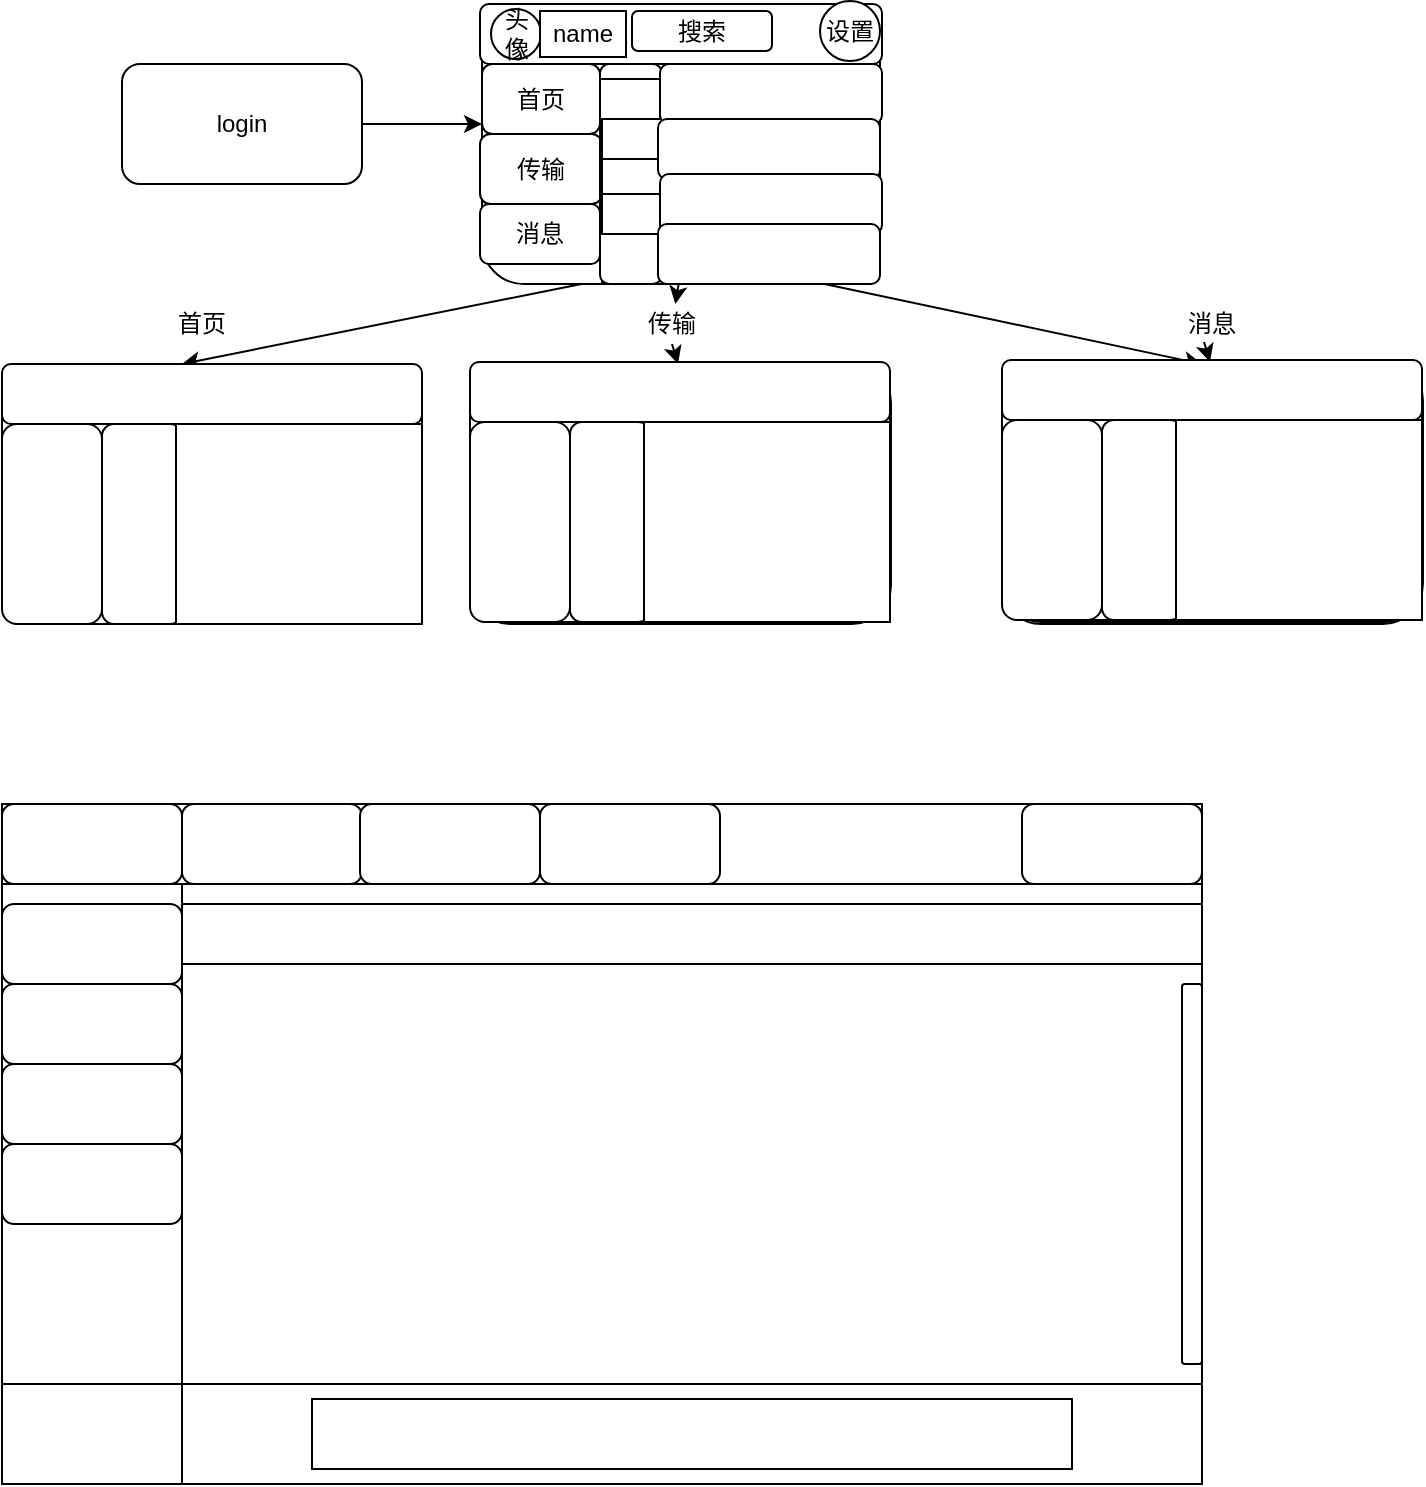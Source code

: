 <mxfile version="12.2.4" pages="1"><diagram id="WxADVWqZHSRcdKwBv8cx" name="Page-1"><mxGraphModel dx="1520" dy="388" grid="1" gridSize="10" guides="1" tooltips="1" connect="1" arrows="1" fold="1" page="1" pageScale="1" pageWidth="827" pageHeight="1169" math="0" shadow="0"><root><mxCell id="0"/><mxCell id="1" parent="0"/><mxCell id="5" style="edgeStyle=orthogonalEdgeStyle;rounded=0;orthogonalLoop=1;jettySize=auto;html=1;" parent="1" source="2" edge="1"><mxGeometry relative="1" as="geometry"><mxPoint x="200" y="80" as="targetPoint"/></mxGeometry></mxCell><mxCell id="2" value="login" style="rounded=1;whiteSpace=wrap;html=1;" parent="1" vertex="1"><mxGeometry x="20" y="50" width="120" height="60" as="geometry"/></mxCell><mxCell id="3" value="" style="rounded=1;whiteSpace=wrap;html=1;" parent="1" vertex="1"><mxGeometry x="200" y="20" width="199" height="140" as="geometry"/></mxCell><mxCell id="7" value="" style="endArrow=none;html=1;exitX=0.208;exitY=1.003;exitDx=0;exitDy=0;exitPerimeter=0;" parent="1" source="8" edge="1"><mxGeometry width="50" height="50" relative="1" as="geometry"><mxPoint x="10" y="410" as="sourcePoint"/><mxPoint x="240" y="50" as="targetPoint"/><Array as="points"><mxPoint x="240" y="50"/></Array></mxGeometry></mxCell><mxCell id="8" value="首页" style="rounded=1;whiteSpace=wrap;html=1;" parent="1" vertex="1"><mxGeometry x="200" y="50" width="59" height="35" as="geometry"/></mxCell><mxCell id="9" value="" style="endArrow=none;html=1;" parent="1" edge="1"><mxGeometry width="50" height="50" relative="1" as="geometry"><mxPoint x="260" y="160" as="sourcePoint"/><mxPoint x="260" y="52" as="targetPoint"/><Array as="points"/></mxGeometry></mxCell><mxCell id="10" value="传输" style="rounded=1;whiteSpace=wrap;html=1;" parent="1" vertex="1"><mxGeometry x="199" y="85" width="61" height="35" as="geometry"/></mxCell><mxCell id="11" value="消息" style="rounded=1;whiteSpace=wrap;html=1;" parent="1" vertex="1"><mxGeometry x="199" y="120" width="60" height="30" as="geometry"/></mxCell><mxCell id="12" value="" style="rounded=1;whiteSpace=wrap;html=1;" parent="1" vertex="1"><mxGeometry x="259" y="50" width="31" height="110" as="geometry"/></mxCell><mxCell id="14" value="" style="rounded=0;whiteSpace=wrap;html=1;" parent="1" vertex="1"><mxGeometry x="259" y="57.5" width="30" height="20" as="geometry"/></mxCell><mxCell id="15" value="" style="rounded=0;whiteSpace=wrap;html=1;" parent="1" vertex="1"><mxGeometry x="260" y="77.5" width="30" height="20" as="geometry"/></mxCell><mxCell id="16" value="" style="rounded=0;whiteSpace=wrap;html=1;" parent="1" vertex="1"><mxGeometry x="260" y="97.5" width="30" height="20" as="geometry"/></mxCell><mxCell id="17" value="" style="rounded=0;whiteSpace=wrap;html=1;" parent="1" vertex="1"><mxGeometry x="260" y="115" width="30" height="20" as="geometry"/></mxCell><mxCell id="18" value="" style="rounded=1;whiteSpace=wrap;html=1;" parent="1" vertex="1"><mxGeometry x="289" y="50" width="111" height="30" as="geometry"/></mxCell><mxCell id="19" value="" style="rounded=1;whiteSpace=wrap;html=1;" parent="1" vertex="1"><mxGeometry x="288" y="77.5" width="111" height="30" as="geometry"/></mxCell><mxCell id="20" value="" style="rounded=1;whiteSpace=wrap;html=1;" parent="1" vertex="1"><mxGeometry x="289" y="105" width="111" height="30" as="geometry"/></mxCell><mxCell id="21" value="" style="rounded=1;whiteSpace=wrap;html=1;" parent="1" vertex="1"><mxGeometry x="288" y="130" width="111" height="30" as="geometry"/></mxCell><mxCell id="26" value="" style="rounded=1;whiteSpace=wrap;html=1;" parent="1" vertex="1"><mxGeometry x="199" y="20" width="201" height="30" as="geometry"/></mxCell><mxCell id="27" value="头像" style="ellipse;whiteSpace=wrap;html=1;aspect=fixed;" parent="1" vertex="1"><mxGeometry x="204.5" y="22.5" width="25" height="25" as="geometry"/></mxCell><mxCell id="30" value="name" style="rounded=0;whiteSpace=wrap;html=1;" parent="1" vertex="1"><mxGeometry x="229" y="23.5" width="43" height="23" as="geometry"/></mxCell><mxCell id="31" value="搜索" style="rounded=1;whiteSpace=wrap;html=1;" parent="1" vertex="1"><mxGeometry x="275" y="23.5" width="70" height="20" as="geometry"/></mxCell><mxCell id="32" value="设置" style="ellipse;whiteSpace=wrap;html=1;aspect=fixed;" parent="1" vertex="1"><mxGeometry x="369" y="18.5" width="30" height="30" as="geometry"/></mxCell><mxCell id="37" value="" style="endArrow=classic;html=1;exitX=0.25;exitY=1;exitDx=0;exitDy=0;" parent="1" source="3" edge="1"><mxGeometry width="50" height="50" relative="1" as="geometry"><mxPoint x="20" y="230" as="sourcePoint"/><mxPoint x="50" y="200" as="targetPoint"/></mxGeometry></mxCell><mxCell id="38" value="" style="endArrow=classic;html=1;exitX=0.5;exitY=1;exitDx=0;exitDy=0;" parent="1" source="44" edge="1"><mxGeometry width="50" height="50" relative="1" as="geometry"><mxPoint x="20" y="280" as="sourcePoint"/><mxPoint x="298" y="200" as="targetPoint"/><Array as="points"><mxPoint x="298" y="200"/></Array></mxGeometry></mxCell><mxCell id="39" value="" style="endArrow=classic;html=1;exitX=0.75;exitY=1;exitDx=0;exitDy=0;" parent="1" source="21" edge="1"><mxGeometry width="50" height="50" relative="1" as="geometry"><mxPoint x="20" y="280" as="sourcePoint"/><mxPoint x="560" y="200" as="targetPoint"/></mxGeometry></mxCell><mxCell id="40" value="" style="rounded=1;whiteSpace=wrap;html=1;" parent="1" vertex="1"><mxGeometry x="-40" y="200" width="210" height="130" as="geometry"/></mxCell><mxCell id="41" value="" style="rounded=1;whiteSpace=wrap;html=1;" parent="1" vertex="1"><mxGeometry x="194.5" y="200" width="210" height="130" as="geometry"/></mxCell><mxCell id="42" value="" style="rounded=1;whiteSpace=wrap;html=1;" parent="1" vertex="1"><mxGeometry x="460" y="200" width="210" height="130" as="geometry"/></mxCell><mxCell id="43" value="首页" style="text;html=1;strokeColor=none;fillColor=none;align=center;verticalAlign=middle;whiteSpace=wrap;rounded=0;" parent="1" vertex="1"><mxGeometry x="40" y="170" width="40" height="20" as="geometry"/></mxCell><mxCell id="44" value="传输" style="text;html=1;strokeColor=none;fillColor=none;align=center;verticalAlign=middle;whiteSpace=wrap;rounded=0;" parent="1" vertex="1"><mxGeometry x="275" y="170" width="40" height="20" as="geometry"/></mxCell><mxCell id="45" value="" style="endArrow=classic;html=1;exitX=0.093;exitY=1;exitDx=0;exitDy=0;exitPerimeter=0;" parent="1" source="21" target="44" edge="1"><mxGeometry width="50" height="50" relative="1" as="geometry"><mxPoint x="298.323" y="160" as="sourcePoint"/><mxPoint x="298" y="200" as="targetPoint"/></mxGeometry></mxCell><mxCell id="46" value="消息" style="text;html=1;strokeColor=none;fillColor=none;align=center;verticalAlign=middle;whiteSpace=wrap;rounded=0;" parent="1" vertex="1"><mxGeometry x="545" y="170" width="40" height="20" as="geometry"/></mxCell><mxCell id="87" value="" style="rounded=1;whiteSpace=wrap;html=1;" parent="1" vertex="1"><mxGeometry x="-40" y="230" width="50" height="100" as="geometry"/></mxCell><mxCell id="88" value="" style="rounded=1;whiteSpace=wrap;html=1;" parent="1" vertex="1"><mxGeometry x="10" y="230" width="40" height="100" as="geometry"/></mxCell><mxCell id="89" value="" style="rounded=1;whiteSpace=wrap;html=1;" parent="1" vertex="1"><mxGeometry x="-40" y="200" width="210" height="30" as="geometry"/></mxCell><mxCell id="90" value="" style="rounded=0;whiteSpace=wrap;html=1;" parent="1" vertex="1"><mxGeometry x="47" y="230" width="123" height="100" as="geometry"/></mxCell><mxCell id="91" value="" style="rounded=1;whiteSpace=wrap;html=1;" parent="1" vertex="1"><mxGeometry x="194" y="199" width="210" height="130" as="geometry"/></mxCell><mxCell id="92" value="" style="rounded=1;whiteSpace=wrap;html=1;" parent="1" vertex="1"><mxGeometry x="194" y="229" width="50" height="100" as="geometry"/></mxCell><mxCell id="93" value="" style="rounded=1;whiteSpace=wrap;html=1;" parent="1" vertex="1"><mxGeometry x="244" y="229" width="40" height="100" as="geometry"/></mxCell><mxCell id="94" value="" style="rounded=1;whiteSpace=wrap;html=1;" parent="1" vertex="1"><mxGeometry x="194" y="199" width="210" height="30" as="geometry"/></mxCell><mxCell id="95" value="" style="rounded=0;whiteSpace=wrap;html=1;" parent="1" vertex="1"><mxGeometry x="281" y="229" width="123" height="100" as="geometry"/></mxCell><mxCell id="96" value="" style="endArrow=classic;html=1;exitX=0.5;exitY=1;exitDx=0;exitDy=0;" parent="1" edge="1"><mxGeometry width="50" height="50" relative="1" as="geometry"><mxPoint x="561" y="189" as="sourcePoint"/><mxPoint x="564" y="199" as="targetPoint"/><Array as="points"><mxPoint x="564" y="199"/></Array></mxGeometry></mxCell><mxCell id="97" value="" style="rounded=1;whiteSpace=wrap;html=1;" parent="1" vertex="1"><mxGeometry x="460.5" y="199" width="210" height="130" as="geometry"/></mxCell><mxCell id="98" value="" style="rounded=1;whiteSpace=wrap;html=1;" parent="1" vertex="1"><mxGeometry x="460" y="198" width="210" height="130" as="geometry"/></mxCell><mxCell id="99" value="" style="rounded=1;whiteSpace=wrap;html=1;" parent="1" vertex="1"><mxGeometry x="460" y="228" width="50" height="100" as="geometry"/></mxCell><mxCell id="100" value="" style="rounded=1;whiteSpace=wrap;html=1;" parent="1" vertex="1"><mxGeometry x="510" y="228" width="40" height="100" as="geometry"/></mxCell><mxCell id="101" value="" style="rounded=1;whiteSpace=wrap;html=1;" parent="1" vertex="1"><mxGeometry x="460" y="198" width="210" height="30" as="geometry"/></mxCell><mxCell id="102" value="" style="rounded=0;whiteSpace=wrap;html=1;" parent="1" vertex="1"><mxGeometry x="547" y="228" width="123" height="100" as="geometry"/></mxCell><mxCell id="103" value="" style="rounded=0;whiteSpace=wrap;html=1;" parent="1" vertex="1"><mxGeometry x="-40" y="420" width="600" height="340" as="geometry"/></mxCell><mxCell id="104" value="" style="rounded=0;whiteSpace=wrap;html=1;" parent="1" vertex="1"><mxGeometry x="-40" y="420" width="600" height="40" as="geometry"/></mxCell><mxCell id="105" value="" style="rounded=1;whiteSpace=wrap;html=1;" parent="1" vertex="1"><mxGeometry x="-40" y="420" width="90" height="40" as="geometry"/></mxCell><mxCell id="106" value="" style="rounded=1;whiteSpace=wrap;html=1;" parent="1" vertex="1"><mxGeometry x="50" y="420" width="90" height="40" as="geometry"/></mxCell><mxCell id="107" value="" style="rounded=1;whiteSpace=wrap;html=1;" parent="1" vertex="1"><mxGeometry x="139" y="420" width="90" height="40" as="geometry"/></mxCell><mxCell id="108" value="" style="rounded=1;whiteSpace=wrap;html=1;" parent="1" vertex="1"><mxGeometry x="229" y="420" width="90" height="40" as="geometry"/></mxCell><mxCell id="109" value="" style="rounded=1;whiteSpace=wrap;html=1;" parent="1" vertex="1"><mxGeometry x="470" y="420" width="90" height="40" as="geometry"/></mxCell><mxCell id="110" value="" style="rounded=0;whiteSpace=wrap;html=1;" parent="1" vertex="1"><mxGeometry x="-40" y="460" width="90" height="300" as="geometry"/></mxCell><mxCell id="111" value="" style="rounded=0;whiteSpace=wrap;html=1;" parent="1" vertex="1"><mxGeometry x="-40" y="710" width="90" height="50" as="geometry"/></mxCell><mxCell id="112" value="" style="rounded=1;whiteSpace=wrap;html=1;" parent="1" vertex="1"><mxGeometry x="-40" y="470" width="90" height="40" as="geometry"/></mxCell><mxCell id="113" value="" style="rounded=1;whiteSpace=wrap;html=1;" parent="1" vertex="1"><mxGeometry x="-40" y="510" width="90" height="40" as="geometry"/></mxCell><mxCell id="114" value="" style="rounded=1;whiteSpace=wrap;html=1;" parent="1" vertex="1"><mxGeometry x="-40" y="550" width="90" height="40" as="geometry"/></mxCell><mxCell id="115" value="" style="rounded=1;whiteSpace=wrap;html=1;" parent="1" vertex="1"><mxGeometry x="-40" y="590" width="90" height="40" as="geometry"/></mxCell><mxCell id="117" value="" style="rounded=0;whiteSpace=wrap;html=1;" parent="1" vertex="1"><mxGeometry x="50" y="470" width="510" height="290" as="geometry"/></mxCell><mxCell id="118" value="" style="rounded=0;whiteSpace=wrap;html=1;" parent="1" vertex="1"><mxGeometry x="50" y="470" width="510" height="30" as="geometry"/></mxCell><mxCell id="119" value="" style="rounded=0;whiteSpace=wrap;html=1;" parent="1" vertex="1"><mxGeometry x="50" y="500" width="510" height="210" as="geometry"/></mxCell><mxCell id="121" value="" style="rounded=0;whiteSpace=wrap;html=1;" parent="1" vertex="1"><mxGeometry x="115" y="717.5" width="380" height="35" as="geometry"/></mxCell><mxCell id="123" value="" style="rounded=1;whiteSpace=wrap;html=1;" parent="1" vertex="1"><mxGeometry x="550" y="510" width="10" height="190" as="geometry"/></mxCell></root></mxGraphModel></diagram></mxfile>